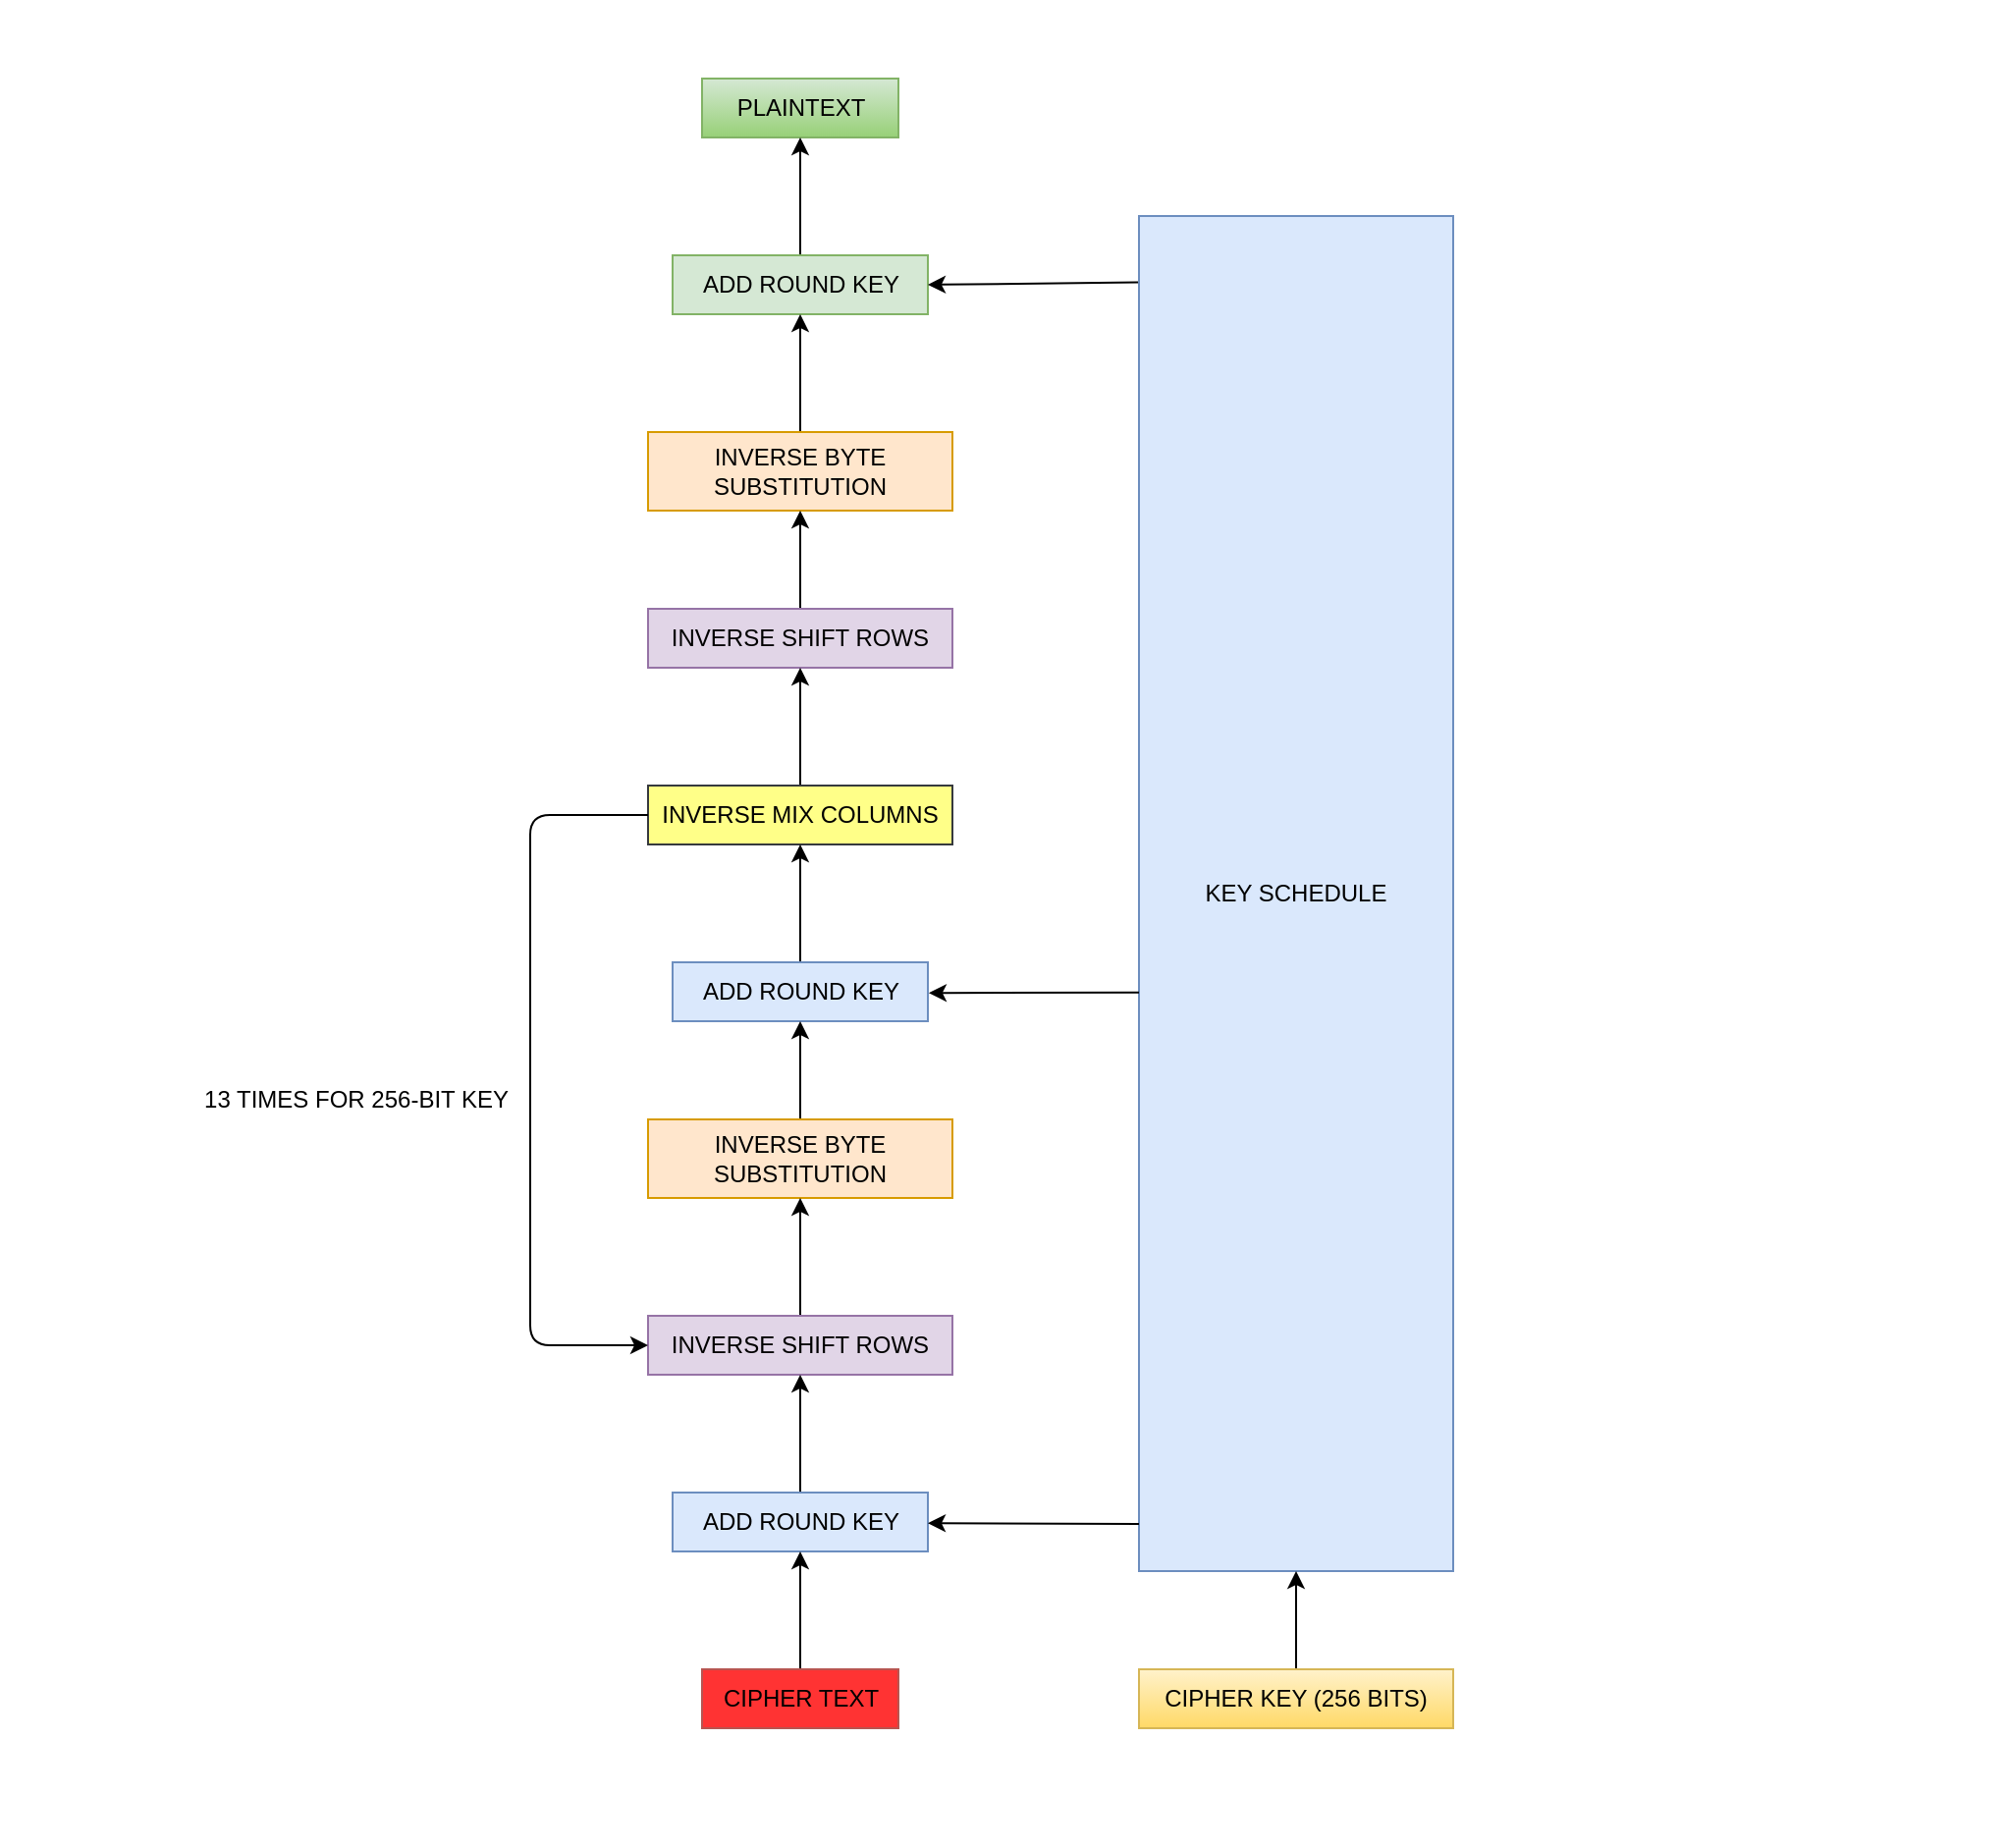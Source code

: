 <mxfile version="14.5.1" type="device"><diagram id="xR_epGWBxueDyBGr8Pw1" name="Page-1"><mxGraphModel dx="2170" dy="1235" grid="1" gridSize="10" guides="1" tooltips="1" connect="1" arrows="1" fold="1" page="1" pageScale="1" pageWidth="1000000" pageHeight="1000000" math="0" shadow="0"><root><mxCell id="0"/><mxCell id="1" parent="0"/><mxCell id="fkbjAWsJrwv_jXtR2l0A-2" value="PLAINTEXT" style="rounded=0;whiteSpace=wrap;html=1;gradientColor=#97d077;fillColor=#d5e8d4;strokeColor=#82b366;" parent="1" vertex="1"><mxGeometry x="887.5" y="290" width="100" height="30" as="geometry"/></mxCell><mxCell id="fkbjAWsJrwv_jXtR2l0A-5" value="KEY SCHEDULE" style="rounded=0;whiteSpace=wrap;html=1;fillColor=#dae8fc;strokeColor=#6c8ebf;" parent="1" vertex="1"><mxGeometry x="1110" y="360" width="160" height="690" as="geometry"/></mxCell><mxCell id="fkbjAWsJrwv_jXtR2l0A-31" value="" style="edgeStyle=orthogonalEdgeStyle;rounded=0;orthogonalLoop=1;jettySize=auto;html=1;" parent="1" source="fkbjAWsJrwv_jXtR2l0A-7" target="fkbjAWsJrwv_jXtR2l0A-2" edge="1"><mxGeometry relative="1" as="geometry"/></mxCell><mxCell id="fkbjAWsJrwv_jXtR2l0A-7" value="ADD ROUND KEY" style="rounded=0;whiteSpace=wrap;html=1;fillColor=#d5e8d4;strokeColor=#82b366;" parent="1" vertex="1"><mxGeometry x="872.5" y="380" width="130" height="30" as="geometry"/></mxCell><mxCell id="fkbjAWsJrwv_jXtR2l0A-36" value="" style="edgeStyle=orthogonalEdgeStyle;rounded=0;orthogonalLoop=1;jettySize=auto;html=1;" parent="1" source="fkbjAWsJrwv_jXtR2l0A-9" target="fkbjAWsJrwv_jXtR2l0A-7" edge="1"><mxGeometry relative="1" as="geometry"/></mxCell><mxCell id="fkbjAWsJrwv_jXtR2l0A-9" value="INVERSE BYTE SUBSTITUTION" style="rounded=0;whiteSpace=wrap;html=1;fillColor=#ffe6cc;strokeColor=#d79b00;" parent="1" vertex="1"><mxGeometry x="860" y="470" width="155" height="40" as="geometry"/></mxCell><mxCell id="fkbjAWsJrwv_jXtR2l0A-37" value="" style="edgeStyle=orthogonalEdgeStyle;rounded=0;orthogonalLoop=1;jettySize=auto;html=1;" parent="1" source="fkbjAWsJrwv_jXtR2l0A-11" target="fkbjAWsJrwv_jXtR2l0A-9" edge="1"><mxGeometry relative="1" as="geometry"/></mxCell><mxCell id="fkbjAWsJrwv_jXtR2l0A-11" value="INVERSE SHIFT ROWS" style="rounded=0;whiteSpace=wrap;html=1;fillColor=#e1d5e7;strokeColor=#9673a6;" parent="1" vertex="1"><mxGeometry x="860" y="560" width="155" height="30" as="geometry"/></mxCell><mxCell id="fkbjAWsJrwv_jXtR2l0A-38" value="" style="edgeStyle=orthogonalEdgeStyle;rounded=0;orthogonalLoop=1;jettySize=auto;html=1;" parent="1" source="fkbjAWsJrwv_jXtR2l0A-13" target="fkbjAWsJrwv_jXtR2l0A-11" edge="1"><mxGeometry relative="1" as="geometry"/></mxCell><mxCell id="fkbjAWsJrwv_jXtR2l0A-13" value="INVERSE MIX COLUMNS" style="rounded=0;whiteSpace=wrap;html=1;fillColor=#ffff88;strokeColor=#36393d;" parent="1" vertex="1"><mxGeometry x="860" y="650" width="155" height="30" as="geometry"/></mxCell><mxCell id="fkbjAWsJrwv_jXtR2l0A-35" value="" style="edgeStyle=orthogonalEdgeStyle;rounded=0;orthogonalLoop=1;jettySize=auto;html=1;" parent="1" source="fkbjAWsJrwv_jXtR2l0A-15" target="fkbjAWsJrwv_jXtR2l0A-13" edge="1"><mxGeometry relative="1" as="geometry"/></mxCell><mxCell id="fkbjAWsJrwv_jXtR2l0A-15" value="ADD ROUND KEY" style="rounded=0;whiteSpace=wrap;html=1;fillColor=#dae8fc;strokeColor=#6c8ebf;" parent="1" vertex="1"><mxGeometry x="872.5" y="740" width="130" height="30" as="geometry"/></mxCell><mxCell id="fkbjAWsJrwv_jXtR2l0A-34" value="" style="edgeStyle=orthogonalEdgeStyle;rounded=0;orthogonalLoop=1;jettySize=auto;html=1;" parent="1" source="fkbjAWsJrwv_jXtR2l0A-17" target="fkbjAWsJrwv_jXtR2l0A-15" edge="1"><mxGeometry relative="1" as="geometry"/></mxCell><mxCell id="fkbjAWsJrwv_jXtR2l0A-17" value="INVERSE BYTE SUBSTITUTION" style="rounded=0;whiteSpace=wrap;html=1;fillColor=#ffe6cc;strokeColor=#d79b00;" parent="1" vertex="1"><mxGeometry x="860" y="820" width="155" height="40" as="geometry"/></mxCell><mxCell id="fkbjAWsJrwv_jXtR2l0A-33" value="" style="edgeStyle=orthogonalEdgeStyle;rounded=0;orthogonalLoop=1;jettySize=auto;html=1;" parent="1" source="fkbjAWsJrwv_jXtR2l0A-19" target="fkbjAWsJrwv_jXtR2l0A-17" edge="1"><mxGeometry relative="1" as="geometry"/></mxCell><mxCell id="fkbjAWsJrwv_jXtR2l0A-19" value="INVERSE SHIFT ROWS" style="rounded=0;whiteSpace=wrap;html=1;fillColor=#e1d5e7;strokeColor=#9673a6;" parent="1" vertex="1"><mxGeometry x="860" y="920" width="155" height="30" as="geometry"/></mxCell><mxCell id="fkbjAWsJrwv_jXtR2l0A-32" value="" style="edgeStyle=orthogonalEdgeStyle;rounded=0;orthogonalLoop=1;jettySize=auto;html=1;" parent="1" source="fkbjAWsJrwv_jXtR2l0A-20" target="fkbjAWsJrwv_jXtR2l0A-19" edge="1"><mxGeometry relative="1" as="geometry"/></mxCell><mxCell id="fkbjAWsJrwv_jXtR2l0A-20" value="ADD ROUND KEY" style="rounded=0;whiteSpace=wrap;html=1;fillColor=#dae8fc;strokeColor=#6c8ebf;" parent="1" vertex="1"><mxGeometry x="872.5" y="1010" width="130" height="30" as="geometry"/></mxCell><mxCell id="fkbjAWsJrwv_jXtR2l0A-21" value="" style="endArrow=classic;html=1;entryX=1;entryY=0.5;entryDx=0;entryDy=0;exitX=-0.003;exitY=0.049;exitDx=0;exitDy=0;exitPerimeter=0;" parent="1" source="fkbjAWsJrwv_jXtR2l0A-5" target="fkbjAWsJrwv_jXtR2l0A-7" edge="1"><mxGeometry width="50" height="50" relative="1" as="geometry"><mxPoint x="1017.5" y="500" as="sourcePoint"/><mxPoint x="1067.5" y="450" as="targetPoint"/></mxGeometry></mxCell><mxCell id="fkbjAWsJrwv_jXtR2l0A-22" value="" style="endArrow=classic;html=1;entryX=1;entryY=0.5;entryDx=0;entryDy=0;exitX=0;exitY=0.573;exitDx=0;exitDy=0;exitPerimeter=0;" parent="1" source="fkbjAWsJrwv_jXtR2l0A-5" edge="1"><mxGeometry width="50" height="50" relative="1" as="geometry"><mxPoint x="1110" y="756" as="sourcePoint"/><mxPoint x="1002.98" y="755.6" as="targetPoint"/></mxGeometry></mxCell><mxCell id="fkbjAWsJrwv_jXtR2l0A-23" value="" style="endArrow=classic;html=1;entryX=1;entryY=0.5;entryDx=0;entryDy=0;" parent="1" edge="1"><mxGeometry width="50" height="50" relative="1" as="geometry"><mxPoint x="1110" y="1026" as="sourcePoint"/><mxPoint x="1002.5" y="1025.6" as="targetPoint"/></mxGeometry></mxCell><mxCell id="fkbjAWsJrwv_jXtR2l0A-24" value="" style="endArrow=classic;html=1;entryX=0;entryY=0.5;entryDx=0;entryDy=0;exitX=0;exitY=0.5;exitDx=0;exitDy=0;" parent="1" source="fkbjAWsJrwv_jXtR2l0A-13" target="fkbjAWsJrwv_jXtR2l0A-19" edge="1"><mxGeometry width="50" height="50" relative="1" as="geometry"><mxPoint x="850" y="690" as="sourcePoint"/><mxPoint x="830" y="540" as="targetPoint"/><Array as="points"><mxPoint x="800" y="665"/><mxPoint x="800" y="935"/></Array></mxGeometry></mxCell><mxCell id="fkbjAWsJrwv_jXtR2l0A-25" value="13 TIMES FOR 256-BIT KEY" style="text;html=1;align=right;verticalAlign=middle;resizable=0;points=[];autosize=1;" parent="1" vertex="1"><mxGeometry x="620" y="800" width="170" height="20" as="geometry"/></mxCell><mxCell id="fkbjAWsJrwv_jXtR2l0A-28" style="edgeStyle=orthogonalEdgeStyle;rounded=0;orthogonalLoop=1;jettySize=auto;html=1;exitX=0.5;exitY=0;exitDx=0;exitDy=0;entryX=0.5;entryY=1;entryDx=0;entryDy=0;" parent="1" source="fkbjAWsJrwv_jXtR2l0A-27" target="fkbjAWsJrwv_jXtR2l0A-20" edge="1"><mxGeometry relative="1" as="geometry"/></mxCell><mxCell id="fkbjAWsJrwv_jXtR2l0A-27" value="CIPHER TEXT" style="rounded=0;whiteSpace=wrap;html=1;strokeColor=#b85450;fillColor=#FF3333;" parent="1" vertex="1"><mxGeometry x="887.5" y="1100" width="100" height="30" as="geometry"/></mxCell><mxCell id="fkbjAWsJrwv_jXtR2l0A-30" value="" style="edgeStyle=orthogonalEdgeStyle;rounded=0;orthogonalLoop=1;jettySize=auto;html=1;" parent="1" source="fkbjAWsJrwv_jXtR2l0A-29" target="fkbjAWsJrwv_jXtR2l0A-5" edge="1"><mxGeometry relative="1" as="geometry"/></mxCell><mxCell id="fkbjAWsJrwv_jXtR2l0A-29" value="CIPHER KEY (256 BITS)" style="rounded=0;whiteSpace=wrap;html=1;fillColor=#fff2cc;strokeColor=#d6b656;gradientColor=#ffd966;" parent="1" vertex="1"><mxGeometry x="1110" y="1100" width="160" height="30" as="geometry"/></mxCell><mxCell id="wHND3NLcnPPsegfMNEU3-1" value="" style="rounded=0;whiteSpace=wrap;html=1;fillColor=none;strokeColor=none;" vertex="1" parent="1"><mxGeometry x="530" y="250" width="1020" height="940" as="geometry"/></mxCell></root></mxGraphModel></diagram></mxfile>